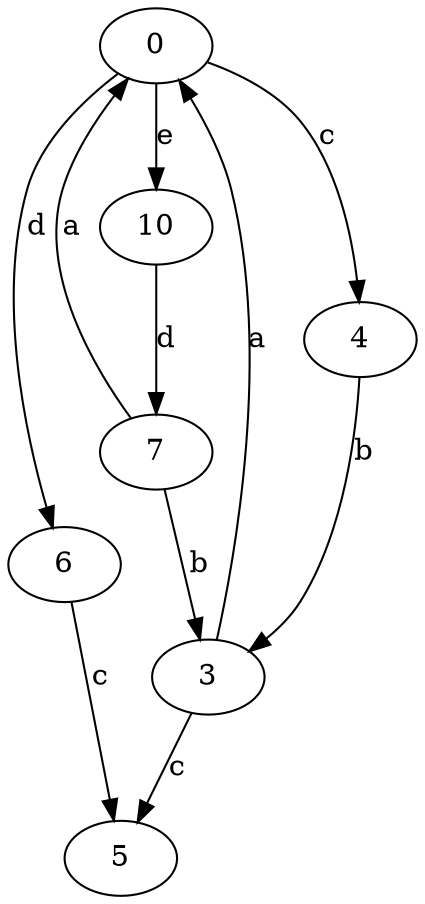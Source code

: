 strict digraph  {
0;
3;
4;
5;
6;
7;
10;
0 -> 4  [label=c];
0 -> 6  [label=d];
0 -> 10  [label=e];
3 -> 0  [label=a];
3 -> 5  [label=c];
4 -> 3  [label=b];
6 -> 5  [label=c];
7 -> 0  [label=a];
7 -> 3  [label=b];
10 -> 7  [label=d];
}
